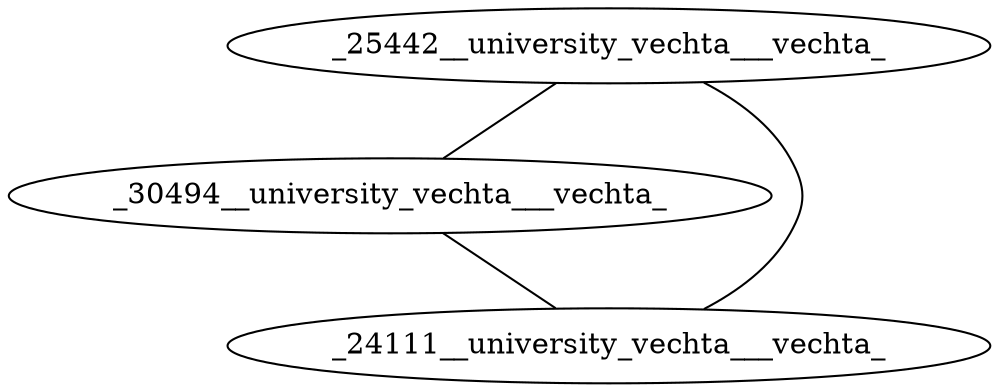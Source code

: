 graph {
_25442__university_vechta___vechta_ -- _30494__university_vechta___vechta_
_30494__university_vechta___vechta_ -- _24111__university_vechta___vechta_
_24111__university_vechta___vechta_ -- _25442__university_vechta___vechta_
}